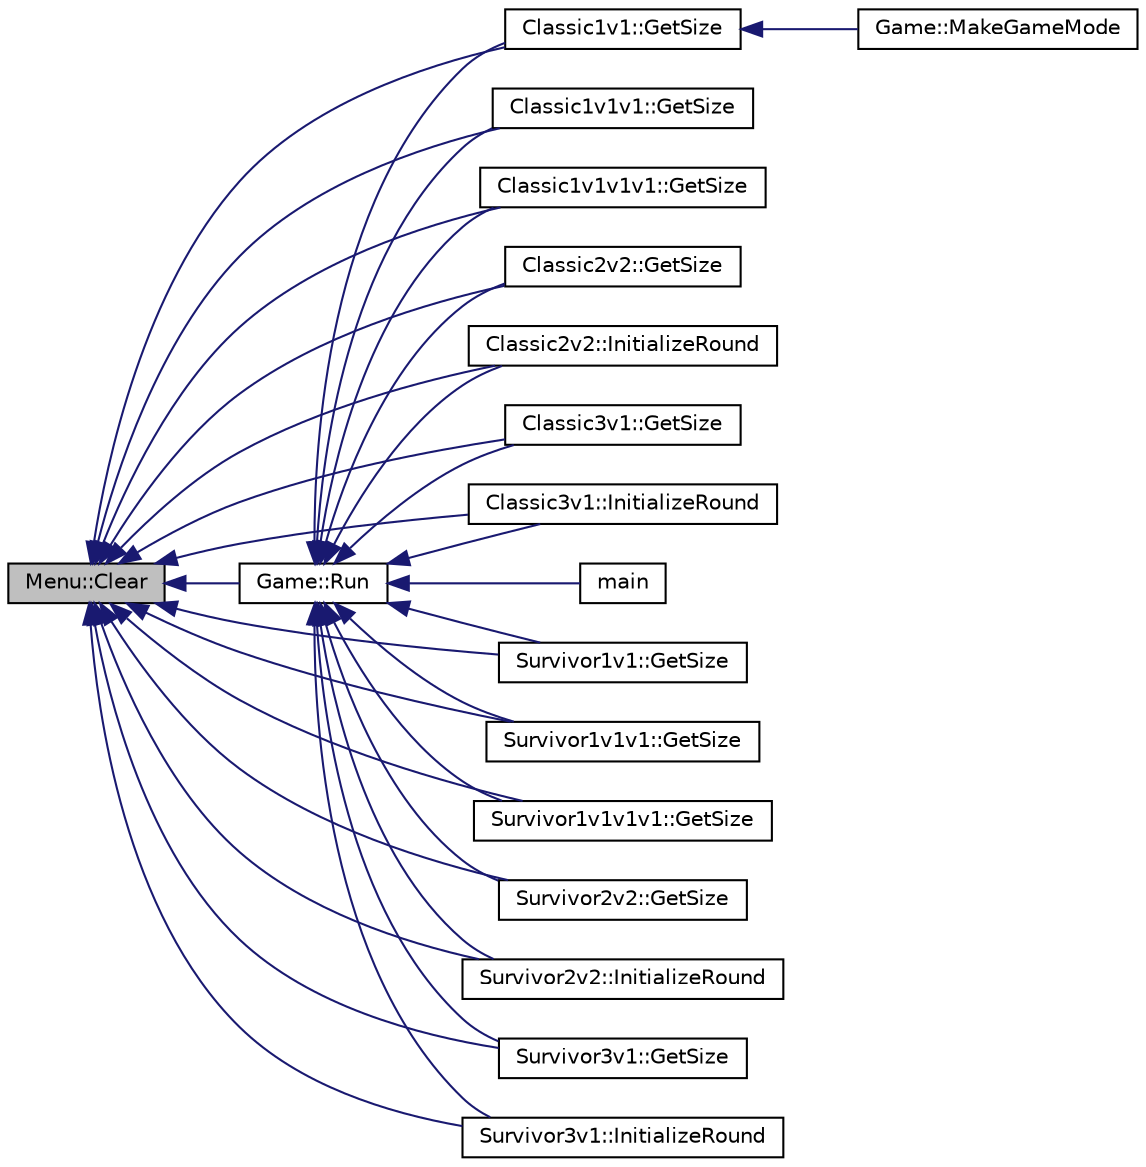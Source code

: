 digraph G
{
  edge [fontname="Helvetica",fontsize="10",labelfontname="Helvetica",labelfontsize="10"];
  node [fontname="Helvetica",fontsize="10",shape=record];
  rankdir="LR";
  Node1 [label="Menu::Clear",height=0.2,width=0.4,color="black", fillcolor="grey75", style="filled" fontcolor="black"];
  Node1 -> Node2 [dir="back",color="midnightblue",fontsize="10",style="solid",fontname="Helvetica"];
  Node2 [label="Game::Run",height=0.2,width=0.4,color="black", fillcolor="white", style="filled",URL="$namespace_game.html#a1880d9816a978b82bb91e4679743173d",tooltip="Main loop, handles just about everything."];
  Node2 -> Node3 [dir="back",color="midnightblue",fontsize="10",style="solid",fontname="Helvetica"];
  Node3 [label="Classic1v1::GetSize",height=0.2,width=0.4,color="black", fillcolor="white", style="filled",URL="$namespace_classic1v1.html#a0a1649cc7c0acc6f41fb5a14f945b08b"];
  Node3 -> Node4 [dir="back",color="midnightblue",fontsize="10",style="solid",fontname="Helvetica"];
  Node4 [label="Game::MakeGameMode",height=0.2,width=0.4,color="black", fillcolor="white", style="filled",URL="$namespace_game.html#a20caed2af94cb7f28ee1bee65f6ac4b9"];
  Node2 -> Node5 [dir="back",color="midnightblue",fontsize="10",style="solid",fontname="Helvetica"];
  Node5 [label="Classic1v1v1::GetSize",height=0.2,width=0.4,color="black", fillcolor="white", style="filled",URL="$namespace_classic1v1v1.html#afb2ed4eb4be6aab63332f1c3c4573570"];
  Node2 -> Node6 [dir="back",color="midnightblue",fontsize="10",style="solid",fontname="Helvetica"];
  Node6 [label="Classic1v1v1v1::GetSize",height=0.2,width=0.4,color="black", fillcolor="white", style="filled",URL="$namespace_classic1v1v1v1.html#a66cf6eda987178d125d9c3249ff69cd9"];
  Node2 -> Node7 [dir="back",color="midnightblue",fontsize="10",style="solid",fontname="Helvetica"];
  Node7 [label="Classic2v2::GetSize",height=0.2,width=0.4,color="black", fillcolor="white", style="filled",URL="$namespace_classic2v2.html#a423c6b8d743e7135f76745657c0d9e05"];
  Node2 -> Node8 [dir="back",color="midnightblue",fontsize="10",style="solid",fontname="Helvetica"];
  Node8 [label="Classic2v2::InitializeRound",height=0.2,width=0.4,color="black", fillcolor="white", style="filled",URL="$namespace_classic2v2.html#a1c1eec3b76d6ce5263448b60dfbecbab"];
  Node2 -> Node9 [dir="back",color="midnightblue",fontsize="10",style="solid",fontname="Helvetica"];
  Node9 [label="Classic3v1::GetSize",height=0.2,width=0.4,color="black", fillcolor="white", style="filled",URL="$namespace_classic3v1.html#aa832970ab6f9a91eccec75682d442326"];
  Node2 -> Node10 [dir="back",color="midnightblue",fontsize="10",style="solid",fontname="Helvetica"];
  Node10 [label="Classic3v1::InitializeRound",height=0.2,width=0.4,color="black", fillcolor="white", style="filled",URL="$namespace_classic3v1.html#a9f41f5039a16783ba5d9b429975c1fdd"];
  Node2 -> Node11 [dir="back",color="midnightblue",fontsize="10",style="solid",fontname="Helvetica"];
  Node11 [label="Survivor1v1::GetSize",height=0.2,width=0.4,color="black", fillcolor="white", style="filled",URL="$namespace_survivor1v1.html#acef0b30f923f594ae2f280204681bfe0"];
  Node2 -> Node12 [dir="back",color="midnightblue",fontsize="10",style="solid",fontname="Helvetica"];
  Node12 [label="Survivor1v1v1::GetSize",height=0.2,width=0.4,color="black", fillcolor="white", style="filled",URL="$namespace_survivor1v1v1.html#a70aaec44f9ad2b27313e90ed45518752"];
  Node2 -> Node13 [dir="back",color="midnightblue",fontsize="10",style="solid",fontname="Helvetica"];
  Node13 [label="Survivor1v1v1v1::GetSize",height=0.2,width=0.4,color="black", fillcolor="white", style="filled",URL="$namespace_survivor1v1v1v1.html#a092c4103ce87dc8a483c4e1e7530037c"];
  Node2 -> Node14 [dir="back",color="midnightblue",fontsize="10",style="solid",fontname="Helvetica"];
  Node14 [label="Survivor2v2::GetSize",height=0.2,width=0.4,color="black", fillcolor="white", style="filled",URL="$namespace_survivor2v2.html#a9c7a35411f8f12c0f26206cb4d4c08f7"];
  Node2 -> Node15 [dir="back",color="midnightblue",fontsize="10",style="solid",fontname="Helvetica"];
  Node15 [label="Survivor2v2::InitializeRound",height=0.2,width=0.4,color="black", fillcolor="white", style="filled",URL="$namespace_survivor2v2.html#a8a6967a52493508e985d6daf3d2ac0e3"];
  Node2 -> Node16 [dir="back",color="midnightblue",fontsize="10",style="solid",fontname="Helvetica"];
  Node16 [label="Survivor3v1::GetSize",height=0.2,width=0.4,color="black", fillcolor="white", style="filled",URL="$namespace_survivor3v1.html#a371018a188c999d6df5499b3f9e98c10"];
  Node2 -> Node17 [dir="back",color="midnightblue",fontsize="10",style="solid",fontname="Helvetica"];
  Node17 [label="Survivor3v1::InitializeRound",height=0.2,width=0.4,color="black", fillcolor="white", style="filled",URL="$namespace_survivor3v1.html#af1fbdf4a382cb327b05f8737f6fbefb3"];
  Node2 -> Node18 [dir="back",color="midnightblue",fontsize="10",style="solid",fontname="Helvetica"];
  Node18 [label="main",height=0.2,width=0.4,color="black", fillcolor="white", style="filled",URL="$main_8cpp.html#a3c04138a5bfe5d72780bb7e82a18e627",tooltip="Main file - Runnable."];
  Node1 -> Node3 [dir="back",color="midnightblue",fontsize="10",style="solid",fontname="Helvetica"];
  Node1 -> Node5 [dir="back",color="midnightblue",fontsize="10",style="solid",fontname="Helvetica"];
  Node1 -> Node6 [dir="back",color="midnightblue",fontsize="10",style="solid",fontname="Helvetica"];
  Node1 -> Node7 [dir="back",color="midnightblue",fontsize="10",style="solid",fontname="Helvetica"];
  Node1 -> Node8 [dir="back",color="midnightblue",fontsize="10",style="solid",fontname="Helvetica"];
  Node1 -> Node9 [dir="back",color="midnightblue",fontsize="10",style="solid",fontname="Helvetica"];
  Node1 -> Node10 [dir="back",color="midnightblue",fontsize="10",style="solid",fontname="Helvetica"];
  Node1 -> Node11 [dir="back",color="midnightblue",fontsize="10",style="solid",fontname="Helvetica"];
  Node1 -> Node12 [dir="back",color="midnightblue",fontsize="10",style="solid",fontname="Helvetica"];
  Node1 -> Node13 [dir="back",color="midnightblue",fontsize="10",style="solid",fontname="Helvetica"];
  Node1 -> Node14 [dir="back",color="midnightblue",fontsize="10",style="solid",fontname="Helvetica"];
  Node1 -> Node15 [dir="back",color="midnightblue",fontsize="10",style="solid",fontname="Helvetica"];
  Node1 -> Node16 [dir="back",color="midnightblue",fontsize="10",style="solid",fontname="Helvetica"];
  Node1 -> Node17 [dir="back",color="midnightblue",fontsize="10",style="solid",fontname="Helvetica"];
}
